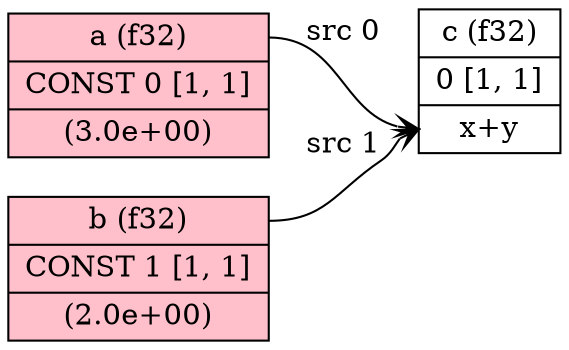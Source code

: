 digraph G {
  newrank = true;
  rankdir = LR;
  "0x7cd9a220f3b0" [ style = filled; fillcolor = white; shape = record; label="c (f32)|0 [1, 1] | <x>x+y"; ]
  "0x7cd9a220f0b0" [ style = filled; fillcolor = pink; shape = record; label="<x>a (f32)|CONST 0 [1, 1] | (3.0e+00)"; ]
  "0x7cd9a220f230" [ style = filled; fillcolor = pink; shape = record; label="<x>b (f32)|CONST 1 [1, 1] | (2.0e+00)"; ]
  "0x7cd9a220f0b0":x -> "0x7cd9a220f3b0":x [ arrowhead = vee; style = solid; label = "src 0"; ]
  "0x7cd9a220f230":x -> "0x7cd9a220f3b0":x [ arrowhead = vee; style = solid; label = "src 1"; ]
}
